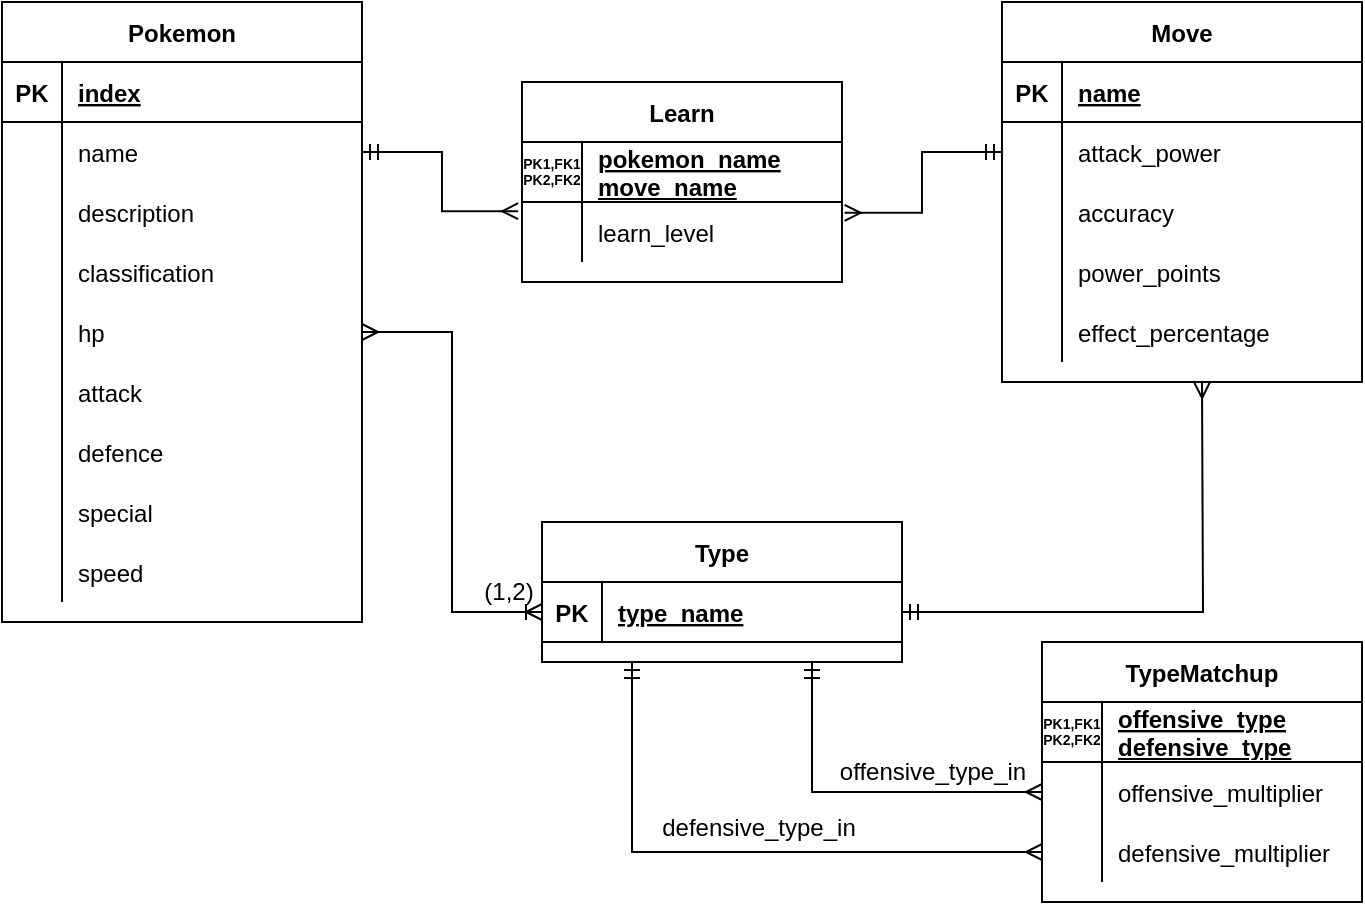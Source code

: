 <mxfile version="15.2.9" type="github">
  <diagram id="Ck2AIAjs1ChOrzwkCluD" name="Page-1">
    <mxGraphModel dx="1038" dy="547" grid="1" gridSize="10" guides="1" tooltips="1" connect="1" arrows="1" fold="1" page="1" pageScale="1" pageWidth="850" pageHeight="1100" math="0" shadow="0">
      <root>
        <mxCell id="0" />
        <mxCell id="1" parent="0" />
        <mxCell id="IhArll998jwzaNKFL3gR-5" value="Pokemon" style="shape=table;startSize=30;container=1;collapsible=1;childLayout=tableLayout;fixedRows=1;rowLines=0;fontStyle=1;align=center;resizeLast=1;" parent="1" vertex="1">
          <mxGeometry x="80" y="40" width="180" height="310" as="geometry" />
        </mxCell>
        <mxCell id="IhArll998jwzaNKFL3gR-6" value="" style="shape=partialRectangle;collapsible=0;dropTarget=0;pointerEvents=0;fillColor=none;top=0;left=0;bottom=1;right=0;points=[[0,0.5],[1,0.5]];portConstraint=eastwest;" parent="IhArll998jwzaNKFL3gR-5" vertex="1">
          <mxGeometry y="30" width="180" height="30" as="geometry" />
        </mxCell>
        <mxCell id="IhArll998jwzaNKFL3gR-7" value="PK" style="shape=partialRectangle;connectable=0;fillColor=none;top=0;left=0;bottom=0;right=0;fontStyle=1;overflow=hidden;" parent="IhArll998jwzaNKFL3gR-6" vertex="1">
          <mxGeometry width="30" height="30" as="geometry">
            <mxRectangle width="30" height="30" as="alternateBounds" />
          </mxGeometry>
        </mxCell>
        <mxCell id="IhArll998jwzaNKFL3gR-8" value="index" style="shape=partialRectangle;connectable=0;fillColor=none;top=0;left=0;bottom=0;right=0;align=left;spacingLeft=6;fontStyle=5;overflow=hidden;" parent="IhArll998jwzaNKFL3gR-6" vertex="1">
          <mxGeometry x="30" width="150" height="30" as="geometry">
            <mxRectangle width="150" height="30" as="alternateBounds" />
          </mxGeometry>
        </mxCell>
        <mxCell id="IhArll998jwzaNKFL3gR-9" value="" style="shape=partialRectangle;collapsible=0;dropTarget=0;pointerEvents=0;fillColor=none;top=0;left=0;bottom=0;right=0;points=[[0,0.5],[1,0.5]];portConstraint=eastwest;" parent="IhArll998jwzaNKFL3gR-5" vertex="1">
          <mxGeometry y="60" width="180" height="30" as="geometry" />
        </mxCell>
        <mxCell id="IhArll998jwzaNKFL3gR-10" value="" style="shape=partialRectangle;connectable=0;fillColor=none;top=0;left=0;bottom=0;right=0;editable=1;overflow=hidden;" parent="IhArll998jwzaNKFL3gR-9" vertex="1">
          <mxGeometry width="30" height="30" as="geometry">
            <mxRectangle width="30" height="30" as="alternateBounds" />
          </mxGeometry>
        </mxCell>
        <mxCell id="IhArll998jwzaNKFL3gR-11" value="name" style="shape=partialRectangle;connectable=0;fillColor=none;top=0;left=0;bottom=0;right=0;align=left;spacingLeft=6;overflow=hidden;" parent="IhArll998jwzaNKFL3gR-9" vertex="1">
          <mxGeometry x="30" width="150" height="30" as="geometry">
            <mxRectangle width="150" height="30" as="alternateBounds" />
          </mxGeometry>
        </mxCell>
        <mxCell id="IhArll998jwzaNKFL3gR-12" value="" style="shape=partialRectangle;collapsible=0;dropTarget=0;pointerEvents=0;fillColor=none;top=0;left=0;bottom=0;right=0;points=[[0,0.5],[1,0.5]];portConstraint=eastwest;" parent="IhArll998jwzaNKFL3gR-5" vertex="1">
          <mxGeometry y="90" width="180" height="30" as="geometry" />
        </mxCell>
        <mxCell id="IhArll998jwzaNKFL3gR-13" value="" style="shape=partialRectangle;connectable=0;fillColor=none;top=0;left=0;bottom=0;right=0;editable=1;overflow=hidden;" parent="IhArll998jwzaNKFL3gR-12" vertex="1">
          <mxGeometry width="30" height="30" as="geometry">
            <mxRectangle width="30" height="30" as="alternateBounds" />
          </mxGeometry>
        </mxCell>
        <mxCell id="IhArll998jwzaNKFL3gR-14" value="description" style="shape=partialRectangle;connectable=0;fillColor=none;top=0;left=0;bottom=0;right=0;align=left;spacingLeft=6;overflow=hidden;" parent="IhArll998jwzaNKFL3gR-12" vertex="1">
          <mxGeometry x="30" width="150" height="30" as="geometry">
            <mxRectangle width="150" height="30" as="alternateBounds" />
          </mxGeometry>
        </mxCell>
        <mxCell id="IhArll998jwzaNKFL3gR-15" value="" style="shape=partialRectangle;collapsible=0;dropTarget=0;pointerEvents=0;fillColor=none;top=0;left=0;bottom=0;right=0;points=[[0,0.5],[1,0.5]];portConstraint=eastwest;" parent="IhArll998jwzaNKFL3gR-5" vertex="1">
          <mxGeometry y="120" width="180" height="30" as="geometry" />
        </mxCell>
        <mxCell id="IhArll998jwzaNKFL3gR-16" value="" style="shape=partialRectangle;connectable=0;fillColor=none;top=0;left=0;bottom=0;right=0;editable=1;overflow=hidden;" parent="IhArll998jwzaNKFL3gR-15" vertex="1">
          <mxGeometry width="30" height="30" as="geometry">
            <mxRectangle width="30" height="30" as="alternateBounds" />
          </mxGeometry>
        </mxCell>
        <mxCell id="IhArll998jwzaNKFL3gR-17" value="classification" style="shape=partialRectangle;connectable=0;fillColor=none;top=0;left=0;bottom=0;right=0;align=left;spacingLeft=6;overflow=hidden;" parent="IhArll998jwzaNKFL3gR-15" vertex="1">
          <mxGeometry x="30" width="150" height="30" as="geometry">
            <mxRectangle width="150" height="30" as="alternateBounds" />
          </mxGeometry>
        </mxCell>
        <mxCell id="7RyJ_V8KHOmumYZRI5IZ-4" value="" style="shape=partialRectangle;collapsible=0;dropTarget=0;pointerEvents=0;fillColor=none;top=0;left=0;bottom=0;right=0;points=[[0,0.5],[1,0.5]];portConstraint=eastwest;fontSize=12;" vertex="1" parent="IhArll998jwzaNKFL3gR-5">
          <mxGeometry y="150" width="180" height="30" as="geometry" />
        </mxCell>
        <mxCell id="7RyJ_V8KHOmumYZRI5IZ-5" value="" style="shape=partialRectangle;connectable=0;fillColor=none;top=0;left=0;bottom=0;right=0;editable=1;overflow=hidden;" vertex="1" parent="7RyJ_V8KHOmumYZRI5IZ-4">
          <mxGeometry width="30" height="30" as="geometry">
            <mxRectangle width="30" height="30" as="alternateBounds" />
          </mxGeometry>
        </mxCell>
        <mxCell id="7RyJ_V8KHOmumYZRI5IZ-6" value="hp" style="shape=partialRectangle;connectable=0;fillColor=none;top=0;left=0;bottom=0;right=0;align=left;spacingLeft=6;overflow=hidden;" vertex="1" parent="7RyJ_V8KHOmumYZRI5IZ-4">
          <mxGeometry x="30" width="150" height="30" as="geometry">
            <mxRectangle width="150" height="30" as="alternateBounds" />
          </mxGeometry>
        </mxCell>
        <mxCell id="7RyJ_V8KHOmumYZRI5IZ-10" value="" style="shape=partialRectangle;collapsible=0;dropTarget=0;pointerEvents=0;fillColor=none;top=0;left=0;bottom=0;right=0;points=[[0,0.5],[1,0.5]];portConstraint=eastwest;fontSize=12;" vertex="1" parent="IhArll998jwzaNKFL3gR-5">
          <mxGeometry y="180" width="180" height="30" as="geometry" />
        </mxCell>
        <mxCell id="7RyJ_V8KHOmumYZRI5IZ-11" value="" style="shape=partialRectangle;connectable=0;fillColor=none;top=0;left=0;bottom=0;right=0;editable=1;overflow=hidden;" vertex="1" parent="7RyJ_V8KHOmumYZRI5IZ-10">
          <mxGeometry width="30" height="30" as="geometry">
            <mxRectangle width="30" height="30" as="alternateBounds" />
          </mxGeometry>
        </mxCell>
        <mxCell id="7RyJ_V8KHOmumYZRI5IZ-12" value="attack" style="shape=partialRectangle;connectable=0;fillColor=none;top=0;left=0;bottom=0;right=0;align=left;spacingLeft=6;overflow=hidden;" vertex="1" parent="7RyJ_V8KHOmumYZRI5IZ-10">
          <mxGeometry x="30" width="150" height="30" as="geometry">
            <mxRectangle width="150" height="30" as="alternateBounds" />
          </mxGeometry>
        </mxCell>
        <mxCell id="7RyJ_V8KHOmumYZRI5IZ-7" value="" style="shape=partialRectangle;collapsible=0;dropTarget=0;pointerEvents=0;fillColor=none;top=0;left=0;bottom=0;right=0;points=[[0,0.5],[1,0.5]];portConstraint=eastwest;fontSize=12;" vertex="1" parent="IhArll998jwzaNKFL3gR-5">
          <mxGeometry y="210" width="180" height="30" as="geometry" />
        </mxCell>
        <mxCell id="7RyJ_V8KHOmumYZRI5IZ-8" value="" style="shape=partialRectangle;connectable=0;fillColor=none;top=0;left=0;bottom=0;right=0;editable=1;overflow=hidden;" vertex="1" parent="7RyJ_V8KHOmumYZRI5IZ-7">
          <mxGeometry width="30" height="30" as="geometry">
            <mxRectangle width="30" height="30" as="alternateBounds" />
          </mxGeometry>
        </mxCell>
        <mxCell id="7RyJ_V8KHOmumYZRI5IZ-9" value="defence" style="shape=partialRectangle;connectable=0;fillColor=none;top=0;left=0;bottom=0;right=0;align=left;spacingLeft=6;overflow=hidden;" vertex="1" parent="7RyJ_V8KHOmumYZRI5IZ-7">
          <mxGeometry x="30" width="150" height="30" as="geometry">
            <mxRectangle width="150" height="30" as="alternateBounds" />
          </mxGeometry>
        </mxCell>
        <mxCell id="7RyJ_V8KHOmumYZRI5IZ-13" value="" style="shape=partialRectangle;collapsible=0;dropTarget=0;pointerEvents=0;fillColor=none;top=0;left=0;bottom=0;right=0;points=[[0,0.5],[1,0.5]];portConstraint=eastwest;fontSize=12;" vertex="1" parent="IhArll998jwzaNKFL3gR-5">
          <mxGeometry y="240" width="180" height="30" as="geometry" />
        </mxCell>
        <mxCell id="7RyJ_V8KHOmumYZRI5IZ-14" value="" style="shape=partialRectangle;connectable=0;fillColor=none;top=0;left=0;bottom=0;right=0;editable=1;overflow=hidden;" vertex="1" parent="7RyJ_V8KHOmumYZRI5IZ-13">
          <mxGeometry width="30" height="30" as="geometry">
            <mxRectangle width="30" height="30" as="alternateBounds" />
          </mxGeometry>
        </mxCell>
        <mxCell id="7RyJ_V8KHOmumYZRI5IZ-15" value="special" style="shape=partialRectangle;connectable=0;fillColor=none;top=0;left=0;bottom=0;right=0;align=left;spacingLeft=6;overflow=hidden;" vertex="1" parent="7RyJ_V8KHOmumYZRI5IZ-13">
          <mxGeometry x="30" width="150" height="30" as="geometry">
            <mxRectangle width="150" height="30" as="alternateBounds" />
          </mxGeometry>
        </mxCell>
        <mxCell id="7RyJ_V8KHOmumYZRI5IZ-1" value="" style="shape=partialRectangle;collapsible=0;dropTarget=0;pointerEvents=0;fillColor=none;top=0;left=0;bottom=0;right=0;points=[[0,0.5],[1,0.5]];portConstraint=eastwest;fontSize=12;" vertex="1" parent="IhArll998jwzaNKFL3gR-5">
          <mxGeometry y="270" width="180" height="30" as="geometry" />
        </mxCell>
        <mxCell id="7RyJ_V8KHOmumYZRI5IZ-2" value="" style="shape=partialRectangle;connectable=0;fillColor=none;top=0;left=0;bottom=0;right=0;editable=1;overflow=hidden;" vertex="1" parent="7RyJ_V8KHOmumYZRI5IZ-1">
          <mxGeometry width="30" height="30" as="geometry">
            <mxRectangle width="30" height="30" as="alternateBounds" />
          </mxGeometry>
        </mxCell>
        <mxCell id="7RyJ_V8KHOmumYZRI5IZ-3" value="speed" style="shape=partialRectangle;connectable=0;fillColor=none;top=0;left=0;bottom=0;right=0;align=left;spacingLeft=6;overflow=hidden;" vertex="1" parent="7RyJ_V8KHOmumYZRI5IZ-1">
          <mxGeometry x="30" width="150" height="30" as="geometry">
            <mxRectangle width="150" height="30" as="alternateBounds" />
          </mxGeometry>
        </mxCell>
        <mxCell id="IhArll998jwzaNKFL3gR-54" value="Move" style="shape=table;startSize=30;container=1;collapsible=1;childLayout=tableLayout;fixedRows=1;rowLines=0;fontStyle=1;align=center;resizeLast=1;" parent="1" vertex="1">
          <mxGeometry x="580" y="40" width="180" height="190" as="geometry" />
        </mxCell>
        <mxCell id="IhArll998jwzaNKFL3gR-55" value="" style="shape=partialRectangle;collapsible=0;dropTarget=0;pointerEvents=0;fillColor=none;top=0;left=0;bottom=1;right=0;points=[[0,0.5],[1,0.5]];portConstraint=eastwest;" parent="IhArll998jwzaNKFL3gR-54" vertex="1">
          <mxGeometry y="30" width="180" height="30" as="geometry" />
        </mxCell>
        <mxCell id="IhArll998jwzaNKFL3gR-56" value="PK" style="shape=partialRectangle;connectable=0;fillColor=none;top=0;left=0;bottom=0;right=0;fontStyle=1;overflow=hidden;" parent="IhArll998jwzaNKFL3gR-55" vertex="1">
          <mxGeometry width="30" height="30" as="geometry">
            <mxRectangle width="30" height="30" as="alternateBounds" />
          </mxGeometry>
        </mxCell>
        <mxCell id="IhArll998jwzaNKFL3gR-57" value="name" style="shape=partialRectangle;connectable=0;fillColor=none;top=0;left=0;bottom=0;right=0;align=left;spacingLeft=6;fontStyle=5;overflow=hidden;" parent="IhArll998jwzaNKFL3gR-55" vertex="1">
          <mxGeometry x="30" width="150" height="30" as="geometry">
            <mxRectangle width="150" height="30" as="alternateBounds" />
          </mxGeometry>
        </mxCell>
        <mxCell id="IhArll998jwzaNKFL3gR-61" value="" style="shape=partialRectangle;collapsible=0;dropTarget=0;pointerEvents=0;fillColor=none;top=0;left=0;bottom=0;right=0;points=[[0,0.5],[1,0.5]];portConstraint=eastwest;" parent="IhArll998jwzaNKFL3gR-54" vertex="1">
          <mxGeometry y="60" width="180" height="30" as="geometry" />
        </mxCell>
        <mxCell id="IhArll998jwzaNKFL3gR-62" value="" style="shape=partialRectangle;connectable=0;fillColor=none;top=0;left=0;bottom=0;right=0;editable=1;overflow=hidden;" parent="IhArll998jwzaNKFL3gR-61" vertex="1">
          <mxGeometry width="30" height="30" as="geometry">
            <mxRectangle width="30" height="30" as="alternateBounds" />
          </mxGeometry>
        </mxCell>
        <mxCell id="IhArll998jwzaNKFL3gR-63" value="attack_power" style="shape=partialRectangle;connectable=0;fillColor=none;top=0;left=0;bottom=0;right=0;align=left;spacingLeft=6;overflow=hidden;" parent="IhArll998jwzaNKFL3gR-61" vertex="1">
          <mxGeometry x="30" width="150" height="30" as="geometry">
            <mxRectangle width="150" height="30" as="alternateBounds" />
          </mxGeometry>
        </mxCell>
        <mxCell id="IhArll998jwzaNKFL3gR-64" value="" style="shape=partialRectangle;collapsible=0;dropTarget=0;pointerEvents=0;fillColor=none;top=0;left=0;bottom=0;right=0;points=[[0,0.5],[1,0.5]];portConstraint=eastwest;" parent="IhArll998jwzaNKFL3gR-54" vertex="1">
          <mxGeometry y="90" width="180" height="30" as="geometry" />
        </mxCell>
        <mxCell id="IhArll998jwzaNKFL3gR-65" value="" style="shape=partialRectangle;connectable=0;fillColor=none;top=0;left=0;bottom=0;right=0;editable=1;overflow=hidden;" parent="IhArll998jwzaNKFL3gR-64" vertex="1">
          <mxGeometry width="30" height="30" as="geometry">
            <mxRectangle width="30" height="30" as="alternateBounds" />
          </mxGeometry>
        </mxCell>
        <mxCell id="IhArll998jwzaNKFL3gR-66" value="accuracy" style="shape=partialRectangle;connectable=0;fillColor=none;top=0;left=0;bottom=0;right=0;align=left;spacingLeft=6;overflow=hidden;" parent="IhArll998jwzaNKFL3gR-64" vertex="1">
          <mxGeometry x="30" width="150" height="30" as="geometry">
            <mxRectangle width="150" height="30" as="alternateBounds" />
          </mxGeometry>
        </mxCell>
        <mxCell id="IhArll998jwzaNKFL3gR-67" value="" style="shape=partialRectangle;collapsible=0;dropTarget=0;pointerEvents=0;fillColor=none;top=0;left=0;bottom=0;right=0;points=[[0,0.5],[1,0.5]];portConstraint=eastwest;" parent="IhArll998jwzaNKFL3gR-54" vertex="1">
          <mxGeometry y="120" width="180" height="30" as="geometry" />
        </mxCell>
        <mxCell id="IhArll998jwzaNKFL3gR-68" value="" style="shape=partialRectangle;connectable=0;fillColor=none;top=0;left=0;bottom=0;right=0;editable=1;overflow=hidden;" parent="IhArll998jwzaNKFL3gR-67" vertex="1">
          <mxGeometry width="30" height="30" as="geometry">
            <mxRectangle width="30" height="30" as="alternateBounds" />
          </mxGeometry>
        </mxCell>
        <mxCell id="IhArll998jwzaNKFL3gR-69" value="power_points" style="shape=partialRectangle;connectable=0;fillColor=none;top=0;left=0;bottom=0;right=0;align=left;spacingLeft=6;overflow=hidden;" parent="IhArll998jwzaNKFL3gR-67" vertex="1">
          <mxGeometry x="30" width="150" height="30" as="geometry">
            <mxRectangle width="150" height="30" as="alternateBounds" />
          </mxGeometry>
        </mxCell>
        <mxCell id="IhArll998jwzaNKFL3gR-70" value="" style="shape=partialRectangle;collapsible=0;dropTarget=0;pointerEvents=0;fillColor=none;top=0;left=0;bottom=0;right=0;points=[[0,0.5],[1,0.5]];portConstraint=eastwest;" parent="IhArll998jwzaNKFL3gR-54" vertex="1">
          <mxGeometry y="150" width="180" height="30" as="geometry" />
        </mxCell>
        <mxCell id="IhArll998jwzaNKFL3gR-71" value="" style="shape=partialRectangle;connectable=0;fillColor=none;top=0;left=0;bottom=0;right=0;editable=1;overflow=hidden;" parent="IhArll998jwzaNKFL3gR-70" vertex="1">
          <mxGeometry width="30" height="30" as="geometry">
            <mxRectangle width="30" height="30" as="alternateBounds" />
          </mxGeometry>
        </mxCell>
        <mxCell id="IhArll998jwzaNKFL3gR-72" value="effect_percentage" style="shape=partialRectangle;connectable=0;fillColor=none;top=0;left=0;bottom=0;right=0;align=left;spacingLeft=6;overflow=hidden;" parent="IhArll998jwzaNKFL3gR-70" vertex="1">
          <mxGeometry x="30" width="150" height="30" as="geometry">
            <mxRectangle width="150" height="30" as="alternateBounds" />
          </mxGeometry>
        </mxCell>
        <mxCell id="IhArll998jwzaNKFL3gR-73" value="Learn" style="shape=table;startSize=30;container=1;collapsible=1;childLayout=tableLayout;fixedRows=1;rowLines=0;fontStyle=1;align=center;resizeLast=1;" parent="1" vertex="1">
          <mxGeometry x="340" y="80" width="160" height="100" as="geometry" />
        </mxCell>
        <mxCell id="IhArll998jwzaNKFL3gR-74" value="" style="shape=partialRectangle;collapsible=0;dropTarget=0;pointerEvents=0;fillColor=none;top=0;left=0;bottom=1;right=0;points=[[0,0.5],[1,0.5]];portConstraint=eastwest;" parent="IhArll998jwzaNKFL3gR-73" vertex="1">
          <mxGeometry y="30" width="160" height="30" as="geometry" />
        </mxCell>
        <mxCell id="IhArll998jwzaNKFL3gR-75" value="PK1,FK1&#xa;PK2,FK2" style="shape=partialRectangle;connectable=0;fillColor=none;top=0;left=0;bottom=0;right=0;fontStyle=1;overflow=hidden;fontSize=7;rotation=0;" parent="IhArll998jwzaNKFL3gR-74" vertex="1">
          <mxGeometry width="30" height="30" as="geometry">
            <mxRectangle width="30" height="30" as="alternateBounds" />
          </mxGeometry>
        </mxCell>
        <mxCell id="IhArll998jwzaNKFL3gR-76" value="pokemon_name&#xa;move_name" style="shape=partialRectangle;connectable=0;fillColor=none;top=0;left=0;bottom=0;right=0;align=left;spacingLeft=6;fontStyle=5;overflow=hidden;" parent="IhArll998jwzaNKFL3gR-74" vertex="1">
          <mxGeometry x="30" width="130" height="30" as="geometry">
            <mxRectangle width="130" height="30" as="alternateBounds" />
          </mxGeometry>
        </mxCell>
        <mxCell id="IhArll998jwzaNKFL3gR-77" value="" style="shape=partialRectangle;collapsible=0;dropTarget=0;pointerEvents=0;fillColor=none;top=0;left=0;bottom=0;right=0;points=[[0,0.5],[1,0.5]];portConstraint=eastwest;" parent="IhArll998jwzaNKFL3gR-73" vertex="1">
          <mxGeometry y="60" width="160" height="30" as="geometry" />
        </mxCell>
        <mxCell id="IhArll998jwzaNKFL3gR-78" value="" style="shape=partialRectangle;connectable=0;fillColor=none;top=0;left=0;bottom=0;right=0;editable=1;overflow=hidden;" parent="IhArll998jwzaNKFL3gR-77" vertex="1">
          <mxGeometry width="30" height="30" as="geometry">
            <mxRectangle width="30" height="30" as="alternateBounds" />
          </mxGeometry>
        </mxCell>
        <mxCell id="IhArll998jwzaNKFL3gR-79" value="learn_level" style="shape=partialRectangle;connectable=0;fillColor=none;top=0;left=0;bottom=0;right=0;align=left;spacingLeft=6;overflow=hidden;" parent="IhArll998jwzaNKFL3gR-77" vertex="1">
          <mxGeometry x="30" width="130" height="30" as="geometry">
            <mxRectangle width="130" height="30" as="alternateBounds" />
          </mxGeometry>
        </mxCell>
        <mxCell id="IhArll998jwzaNKFL3gR-87" style="edgeStyle=orthogonalEdgeStyle;rounded=0;orthogonalLoop=1;jettySize=auto;html=1;exitX=1;exitY=0.5;exitDx=0;exitDy=0;entryX=-0.012;entryY=0.153;entryDx=0;entryDy=0;entryPerimeter=0;fontSize=7;startArrow=ERmandOne;startFill=0;endArrow=ERmany;endFill=0;" parent="1" source="IhArll998jwzaNKFL3gR-9" target="IhArll998jwzaNKFL3gR-77" edge="1">
          <mxGeometry relative="1" as="geometry" />
        </mxCell>
        <mxCell id="IhArll998jwzaNKFL3gR-89" style="edgeStyle=orthogonalEdgeStyle;rounded=0;orthogonalLoop=1;jettySize=auto;html=1;exitX=0;exitY=0.5;exitDx=0;exitDy=0;entryX=1.008;entryY=0.18;entryDx=0;entryDy=0;entryPerimeter=0;fontSize=7;startArrow=ERmandOne;startFill=0;endArrow=ERmany;endFill=0;" parent="1" source="IhArll998jwzaNKFL3gR-61" target="IhArll998jwzaNKFL3gR-77" edge="1">
          <mxGeometry relative="1" as="geometry" />
        </mxCell>
        <mxCell id="7RyJ_V8KHOmumYZRI5IZ-16" value="Type" style="shape=table;startSize=30;container=1;collapsible=1;childLayout=tableLayout;fixedRows=1;rowLines=0;fontStyle=1;align=center;resizeLast=1;fontSize=12;" vertex="1" parent="1">
          <mxGeometry x="350" y="300" width="180" height="70" as="geometry" />
        </mxCell>
        <mxCell id="7RyJ_V8KHOmumYZRI5IZ-17" value="" style="shape=partialRectangle;collapsible=0;dropTarget=0;pointerEvents=0;fillColor=none;top=0;left=0;bottom=1;right=0;points=[[0,0.5],[1,0.5]];portConstraint=eastwest;" vertex="1" parent="7RyJ_V8KHOmumYZRI5IZ-16">
          <mxGeometry y="30" width="180" height="30" as="geometry" />
        </mxCell>
        <mxCell id="7RyJ_V8KHOmumYZRI5IZ-18" value="PK" style="shape=partialRectangle;connectable=0;fillColor=none;top=0;left=0;bottom=0;right=0;fontStyle=1;overflow=hidden;" vertex="1" parent="7RyJ_V8KHOmumYZRI5IZ-17">
          <mxGeometry width="30" height="30" as="geometry">
            <mxRectangle width="30" height="30" as="alternateBounds" />
          </mxGeometry>
        </mxCell>
        <mxCell id="7RyJ_V8KHOmumYZRI5IZ-19" value="type_name" style="shape=partialRectangle;connectable=0;fillColor=none;top=0;left=0;bottom=0;right=0;align=left;spacingLeft=6;fontStyle=5;overflow=hidden;" vertex="1" parent="7RyJ_V8KHOmumYZRI5IZ-17">
          <mxGeometry x="30" width="150" height="30" as="geometry">
            <mxRectangle width="150" height="30" as="alternateBounds" />
          </mxGeometry>
        </mxCell>
        <mxCell id="7RyJ_V8KHOmumYZRI5IZ-51" value="TypeMatchup" style="shape=table;startSize=30;container=1;collapsible=1;childLayout=tableLayout;fixedRows=1;rowLines=0;fontStyle=1;align=center;resizeLast=1;" vertex="1" parent="1">
          <mxGeometry x="600" y="360" width="160" height="130" as="geometry" />
        </mxCell>
        <mxCell id="7RyJ_V8KHOmumYZRI5IZ-52" value="" style="shape=partialRectangle;collapsible=0;dropTarget=0;pointerEvents=0;fillColor=none;top=0;left=0;bottom=1;right=0;points=[[0,0.5],[1,0.5]];portConstraint=eastwest;" vertex="1" parent="7RyJ_V8KHOmumYZRI5IZ-51">
          <mxGeometry y="30" width="160" height="30" as="geometry" />
        </mxCell>
        <mxCell id="7RyJ_V8KHOmumYZRI5IZ-53" value="PK1,FK1&#xa;PK2,FK2" style="shape=partialRectangle;connectable=0;fillColor=none;top=0;left=0;bottom=0;right=0;fontStyle=1;overflow=hidden;fontSize=7;rotation=0;" vertex="1" parent="7RyJ_V8KHOmumYZRI5IZ-52">
          <mxGeometry width="30" height="30" as="geometry">
            <mxRectangle width="30" height="30" as="alternateBounds" />
          </mxGeometry>
        </mxCell>
        <mxCell id="7RyJ_V8KHOmumYZRI5IZ-54" value="offensive_type&#xa;defensive_type" style="shape=partialRectangle;connectable=0;fillColor=none;top=0;left=0;bottom=0;right=0;align=left;spacingLeft=6;fontStyle=5;overflow=hidden;" vertex="1" parent="7RyJ_V8KHOmumYZRI5IZ-52">
          <mxGeometry x="30" width="130" height="30" as="geometry">
            <mxRectangle width="130" height="30" as="alternateBounds" />
          </mxGeometry>
        </mxCell>
        <mxCell id="7RyJ_V8KHOmumYZRI5IZ-55" value="" style="shape=partialRectangle;collapsible=0;dropTarget=0;pointerEvents=0;fillColor=none;top=0;left=0;bottom=0;right=0;points=[[0,0.5],[1,0.5]];portConstraint=eastwest;" vertex="1" parent="7RyJ_V8KHOmumYZRI5IZ-51">
          <mxGeometry y="60" width="160" height="30" as="geometry" />
        </mxCell>
        <mxCell id="7RyJ_V8KHOmumYZRI5IZ-56" value="" style="shape=partialRectangle;connectable=0;fillColor=none;top=0;left=0;bottom=0;right=0;editable=1;overflow=hidden;" vertex="1" parent="7RyJ_V8KHOmumYZRI5IZ-55">
          <mxGeometry width="30" height="30" as="geometry">
            <mxRectangle width="30" height="30" as="alternateBounds" />
          </mxGeometry>
        </mxCell>
        <mxCell id="7RyJ_V8KHOmumYZRI5IZ-57" value="offensive_multiplier" style="shape=partialRectangle;connectable=0;fillColor=none;top=0;left=0;bottom=0;right=0;align=left;spacingLeft=6;overflow=hidden;" vertex="1" parent="7RyJ_V8KHOmumYZRI5IZ-55">
          <mxGeometry x="30" width="130" height="30" as="geometry">
            <mxRectangle width="130" height="30" as="alternateBounds" />
          </mxGeometry>
        </mxCell>
        <mxCell id="7RyJ_V8KHOmumYZRI5IZ-58" value="" style="shape=partialRectangle;collapsible=0;dropTarget=0;pointerEvents=0;fillColor=none;top=0;left=0;bottom=0;right=0;points=[[0,0.5],[1,0.5]];portConstraint=eastwest;fontSize=12;" vertex="1" parent="7RyJ_V8KHOmumYZRI5IZ-51">
          <mxGeometry y="90" width="160" height="30" as="geometry" />
        </mxCell>
        <mxCell id="7RyJ_V8KHOmumYZRI5IZ-59" value="" style="shape=partialRectangle;connectable=0;fillColor=none;top=0;left=0;bottom=0;right=0;editable=1;overflow=hidden;" vertex="1" parent="7RyJ_V8KHOmumYZRI5IZ-58">
          <mxGeometry width="30" height="30" as="geometry">
            <mxRectangle width="30" height="30" as="alternateBounds" />
          </mxGeometry>
        </mxCell>
        <mxCell id="7RyJ_V8KHOmumYZRI5IZ-60" value="defensive_multiplier" style="shape=partialRectangle;connectable=0;fillColor=none;top=0;left=0;bottom=0;right=0;align=left;spacingLeft=6;overflow=hidden;" vertex="1" parent="7RyJ_V8KHOmumYZRI5IZ-58">
          <mxGeometry x="30" width="130" height="30" as="geometry">
            <mxRectangle width="130" height="30" as="alternateBounds" />
          </mxGeometry>
        </mxCell>
        <mxCell id="7RyJ_V8KHOmumYZRI5IZ-74" style="edgeStyle=orthogonalEdgeStyle;rounded=0;orthogonalLoop=1;jettySize=auto;html=1;exitX=0;exitY=0.5;exitDx=0;exitDy=0;entryX=0.75;entryY=1;entryDx=0;entryDy=0;fontSize=12;startArrow=ERmany;startFill=0;endArrow=ERmandOne;endFill=0;" edge="1" parent="1" source="7RyJ_V8KHOmumYZRI5IZ-55" target="7RyJ_V8KHOmumYZRI5IZ-16">
          <mxGeometry relative="1" as="geometry" />
        </mxCell>
        <mxCell id="7RyJ_V8KHOmumYZRI5IZ-75" style="edgeStyle=orthogonalEdgeStyle;rounded=0;orthogonalLoop=1;jettySize=auto;html=1;exitX=0;exitY=0.5;exitDx=0;exitDy=0;entryX=0.25;entryY=1;entryDx=0;entryDy=0;fontSize=12;startArrow=ERmany;startFill=0;endArrow=ERmandOne;endFill=0;" edge="1" parent="1" source="7RyJ_V8KHOmumYZRI5IZ-58" target="7RyJ_V8KHOmumYZRI5IZ-16">
          <mxGeometry relative="1" as="geometry" />
        </mxCell>
        <mxCell id="7RyJ_V8KHOmumYZRI5IZ-76" value="offensive_type_in" style="text;html=1;align=center;verticalAlign=middle;resizable=0;points=[];autosize=1;strokeColor=none;fillColor=none;fontSize=12;" vertex="1" parent="1">
          <mxGeometry x="490" y="415" width="110" height="20" as="geometry" />
        </mxCell>
        <mxCell id="7RyJ_V8KHOmumYZRI5IZ-77" value="defensive_type_in" style="text;html=1;align=center;verticalAlign=middle;resizable=0;points=[];autosize=1;strokeColor=none;fillColor=none;fontSize=12;" vertex="1" parent="1">
          <mxGeometry x="403" y="443" width="110" height="20" as="geometry" />
        </mxCell>
        <mxCell id="7RyJ_V8KHOmumYZRI5IZ-79" style="edgeStyle=orthogonalEdgeStyle;rounded=0;orthogonalLoop=1;jettySize=auto;html=1;exitX=0;exitY=0.5;exitDx=0;exitDy=0;entryX=1;entryY=0.5;entryDx=0;entryDy=0;fontSize=12;startArrow=ERoneToMany;startFill=0;endArrow=ERmany;endFill=0;" edge="1" parent="1" source="7RyJ_V8KHOmumYZRI5IZ-17" target="7RyJ_V8KHOmumYZRI5IZ-4">
          <mxGeometry relative="1" as="geometry" />
        </mxCell>
        <mxCell id="7RyJ_V8KHOmumYZRI5IZ-80" value="(1,2)" style="text;html=1;align=center;verticalAlign=middle;resizable=0;points=[];autosize=1;strokeColor=none;fillColor=none;fontSize=12;" vertex="1" parent="1">
          <mxGeometry x="313" y="325" width="40" height="20" as="geometry" />
        </mxCell>
        <mxCell id="7RyJ_V8KHOmumYZRI5IZ-121" style="edgeStyle=orthogonalEdgeStyle;rounded=0;orthogonalLoop=1;jettySize=auto;html=1;exitX=1;exitY=0.5;exitDx=0;exitDy=0;fontSize=12;startArrow=ERmandOne;startFill=0;endArrow=ERmany;endFill=0;" edge="1" parent="1" source="7RyJ_V8KHOmumYZRI5IZ-17">
          <mxGeometry relative="1" as="geometry">
            <mxPoint x="680" y="230" as="targetPoint" />
          </mxGeometry>
        </mxCell>
      </root>
    </mxGraphModel>
  </diagram>
</mxfile>
